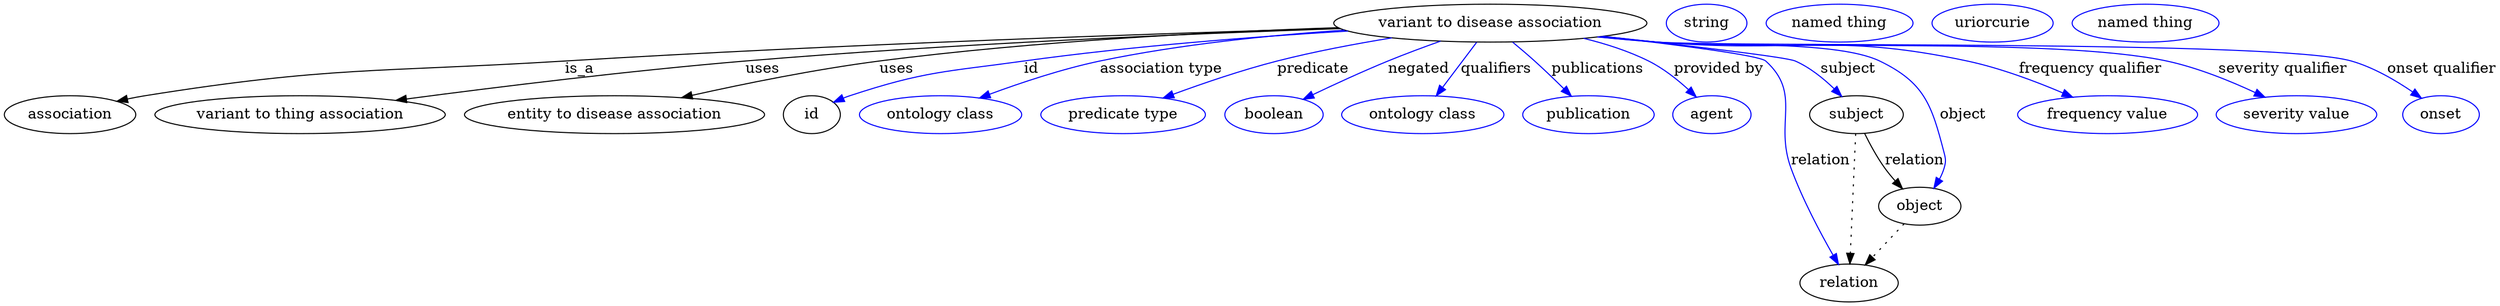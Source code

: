 digraph {
	graph [bb="0,0,1928,283"];
	node [label="\N"];
	"variant to disease association"	 [height=0.5,
		label="variant to disease association",
		pos="1152,265",
		width=3.1594];
	association	 [height=0.5,
		pos="50.046,178",
		width=1.3902];
	"variant to disease association" -> association	 [label=is_a,
		lp="446.05,221.5",
		pos="e,86.585,190.36 1040.8,261.16 899.72,255.9 649.12,245.2 435.05,229 289.83,218.01 251.82,224.72 109.05,196 104.91,195.17 100.65,194.17 \
96.407,193.07"];
	"variant to thing association"	 [height=0.5,
		pos="225.05,178",
		width=2.9608];
	"variant to disease association" -> "variant to thing association"	 [label=uses,
		lp="592.05,221.5",
		pos="e,303.02,190.28 1041.7,260.49 926.31,255.21 740.19,245.07 580.05,229 473.35,218.29 447.14,211.56 341.05,196 332.01,194.68 322.59,\
193.26 313.19,191.84"];
	"entity to disease association"	 [height=0.5,
		pos="459.05,178",
		width=3.0331];
	"variant to disease association" -> "entity to disease association"	 [label=uses,
		lp="693.05,221.5",
		pos="e,515.63,193.46 1040.6,261.18 944.87,256.78 803.27,247.6 681.05,229 628.16,220.95 569.18,207.17 525.31,195.96"];
	id	 [height=0.5,
		pos="613.05,178",
		width=0.75];
	"variant to disease association" -> id	 [color=blue,
		label=id,
		lp="801.55,221.5",
		pos="e,633.99,189.54 1047.6,257.76 976.45,252.01 880.21,242.65 796.05,229 729.95,218.28 712.12,218.47 649.05,196 647.17,195.33 645.27,\
194.59 643.36,193.8",
		style=solid];
	"association type"	 [color=blue,
		height=0.5,
		label="ontology class",
		pos="720.05,178",
		width=1.7151];
	"variant to disease association" -> "association type"	 [color=blue,
		label="association type",
		lp="900.05,221.5",
		pos="e,753.71,193.19 1046.5,258.29 989.51,253.14 918.27,244.22 856.05,229 824.09,221.18 789.38,208.09 763.02,197.12",
		style=solid];
	predicate	 [color=blue,
		height=0.5,
		label="predicate type",
		pos="860.05,178",
		width=1.679];
	"variant to disease association" -> predicate	 [color=blue,
		label=predicate,
		lp="1016,221.5",
		pos="e,894.3,192.98 1078.9,251.09 1051.1,245.17 1019.4,237.64 991.05,229 961.34,219.95 928.8,207.3 903.58,196.86",
		style=solid];
	negated	 [color=blue,
		height=0.5,
		label=boolean,
		pos="977.05,178",
		width=1.0652];
	"variant to disease association" -> negated	 [color=blue,
		label=negated,
		lp="1095.5,221.5",
		pos="e,1002.4,191.78 1114.2,247.99 1101.4,242.12 1087,235.4 1074,229 1053,218.63 1029.8,206.43 1011.3,196.57",
		style=solid];
	qualifiers	 [color=blue,
		height=0.5,
		label="ontology class",
		pos="1095,178",
		width=1.7151];
	"variant to disease association" -> qualifiers	 [color=blue,
		label=qualifiers,
		lp="1153,221.5",
		pos="e,1106.6,195.71 1140.2,246.97 1132.2,234.64 1121.3,218.1 1112.3,204.3",
		style=solid];
	publications	 [color=blue,
		height=0.5,
		label=publication,
		pos="1225,178",
		width=1.3902];
	"variant to disease association" -> publications	 [color=blue,
		label=publications,
		lp="1228.5,221.5",
		pos="e,1210.8,195.55 1167.6,247.12 1172.5,241.36 1178.1,234.93 1183,229 1190,220.71 1197.6,211.59 1204.3,203.38",
		style=solid];
	"provided by"	 [color=blue,
		height=0.5,
		label=agent,
		pos="1323,178",
		width=0.83048];
	"variant to disease association" -> "provided by"	 [color=blue,
		label="provided by",
		lp="1320,221.5",
		pos="e,1308.5,194.26 1215.9,250.05 1232.8,244.72 1250.6,237.78 1266,229 1278.9,221.67 1291.4,211.04 1301.4,201.38",
		style=solid];
	subject	 [height=0.5,
		pos="1445,178",
		width=0.99297];
	"variant to disease association" -> subject	 [color=blue,
		label=subject,
		lp="1435.5,221.5",
		pos="e,1433.1,195.07 1235.2,252.72 1305.5,242.33 1394.8,229.12 1395,229 1407.1,222.84 1418,212.64 1426.5,202.97",
		style=solid];
	relation	 [height=0.5,
		pos="1435,18",
		width=1.0471];
	"variant to disease association" -> relation	 [color=blue,
		label=relation,
		lp="1417,134.5",
		pos="e,1428.6,36.032 1234.3,252.48 1289.1,243.81 1352.1,233.12 1357,229 1360.7,225.92 1405,102.35 1425.2,45.772",
		style=solid];
	object	 [height=0.5,
		pos="1495,91",
		width=0.9027];
	"variant to disease association" -> object	 [color=blue,
		label=object,
		lp="1525,178",
		pos="e,1504.6,108.45 1233.7,252.39 1247.1,250.47 1261,248.6 1274,247 1315,241.98 1422,247.22 1459,229 1499.5,209.13 1502.7,186.27 1511,\
142 1512.3,135.45 1512.4,133.52 1511,127 1510.4,123.95 1509.5,120.85 1508.4,117.81",
		style=solid];
	"frequency qualifier"	 [color=blue,
		height=0.5,
		label="frequency value",
		pos="1642,178",
		width=1.8776];
	"variant to disease association" -> "frequency qualifier"	 [color=blue,
		label="frequency qualifier",
		lp="1628,221.5",
		pos="e,1614.8,194.67 1232.3,252.25 1246.2,250.3 1260.5,248.46 1274,247 1390.1,234.47 1423.2,258.84 1536,229 1560.4,222.55 1585.9,210.47 \
1605.8,199.68",
		style=solid];
	"severity qualifier"	 [color=blue,
		height=0.5,
		label="severity value",
		pos="1787,178",
		width=1.661];
	"variant to disease association" -> "severity qualifier"	 [color=blue,
		label="severity qualifier",
		lp="1769.5,221.5",
		pos="e,1761.5,194.38 1231.6,252.06 1245.7,250.11 1260.3,248.31 1274,247 1364.8,238.33 1595.7,251.72 1684,229 1708.2,222.78 1733.4,210.45 \
1752.8,199.47",
		style=solid];
	"onset qualifier"	 [color=blue,
		height=0.5,
		label=onset,
		pos="1898,178",
		width=0.81243];
	"variant to disease association" -> "onset qualifier"	 [color=blue,
		label="onset qualifier",
		lp="1888.5,221.5",
		pos="e,1881.2,192.99 1231,252.02 1245.3,250.05 1260.1,248.26 1274,247 1334.5,241.56 1762.2,247.29 1820,229 1839.5,222.85 1858.8,210.36 \
1873.2,199.29",
		style=solid];
	association_id	 [color=blue,
		height=0.5,
		label=string,
		pos="1314,265",
		width=0.84854];
	subject -> relation	 [pos="e,1436.2,36.223 1443.9,159.96 1442.2,132.35 1438.9,79.375 1436.8,46.525",
		style=dotted];
	subject -> object	 [label=relation,
		lp="1490,134.5",
		pos="e,1481.9,107.77 1452.5,160.12 1456.9,150.14 1462.8,137.62 1469,127 1471.2,123.34 1473.6,119.59 1476.1,115.95"];
	"variant to disease association_subject"	 [color=blue,
		height=0.5,
		label="named thing",
		pos="1418,265",
		width=1.5346];
	"variant to disease association_relation"	 [color=blue,
		height=0.5,
		label=uriorcurie,
		pos="1537,265",
		width=1.2638];
	object -> relation	 [pos="e,1449,35.006 1481.4,74.435 1473.8,65.141 1464.1,53.359 1455.6,42.968",
		style=dotted];
	"variant to disease association_object"	 [color=blue,
		height=0.5,
		label="named thing",
		pos="1656,265",
		width=1.5346];
}
